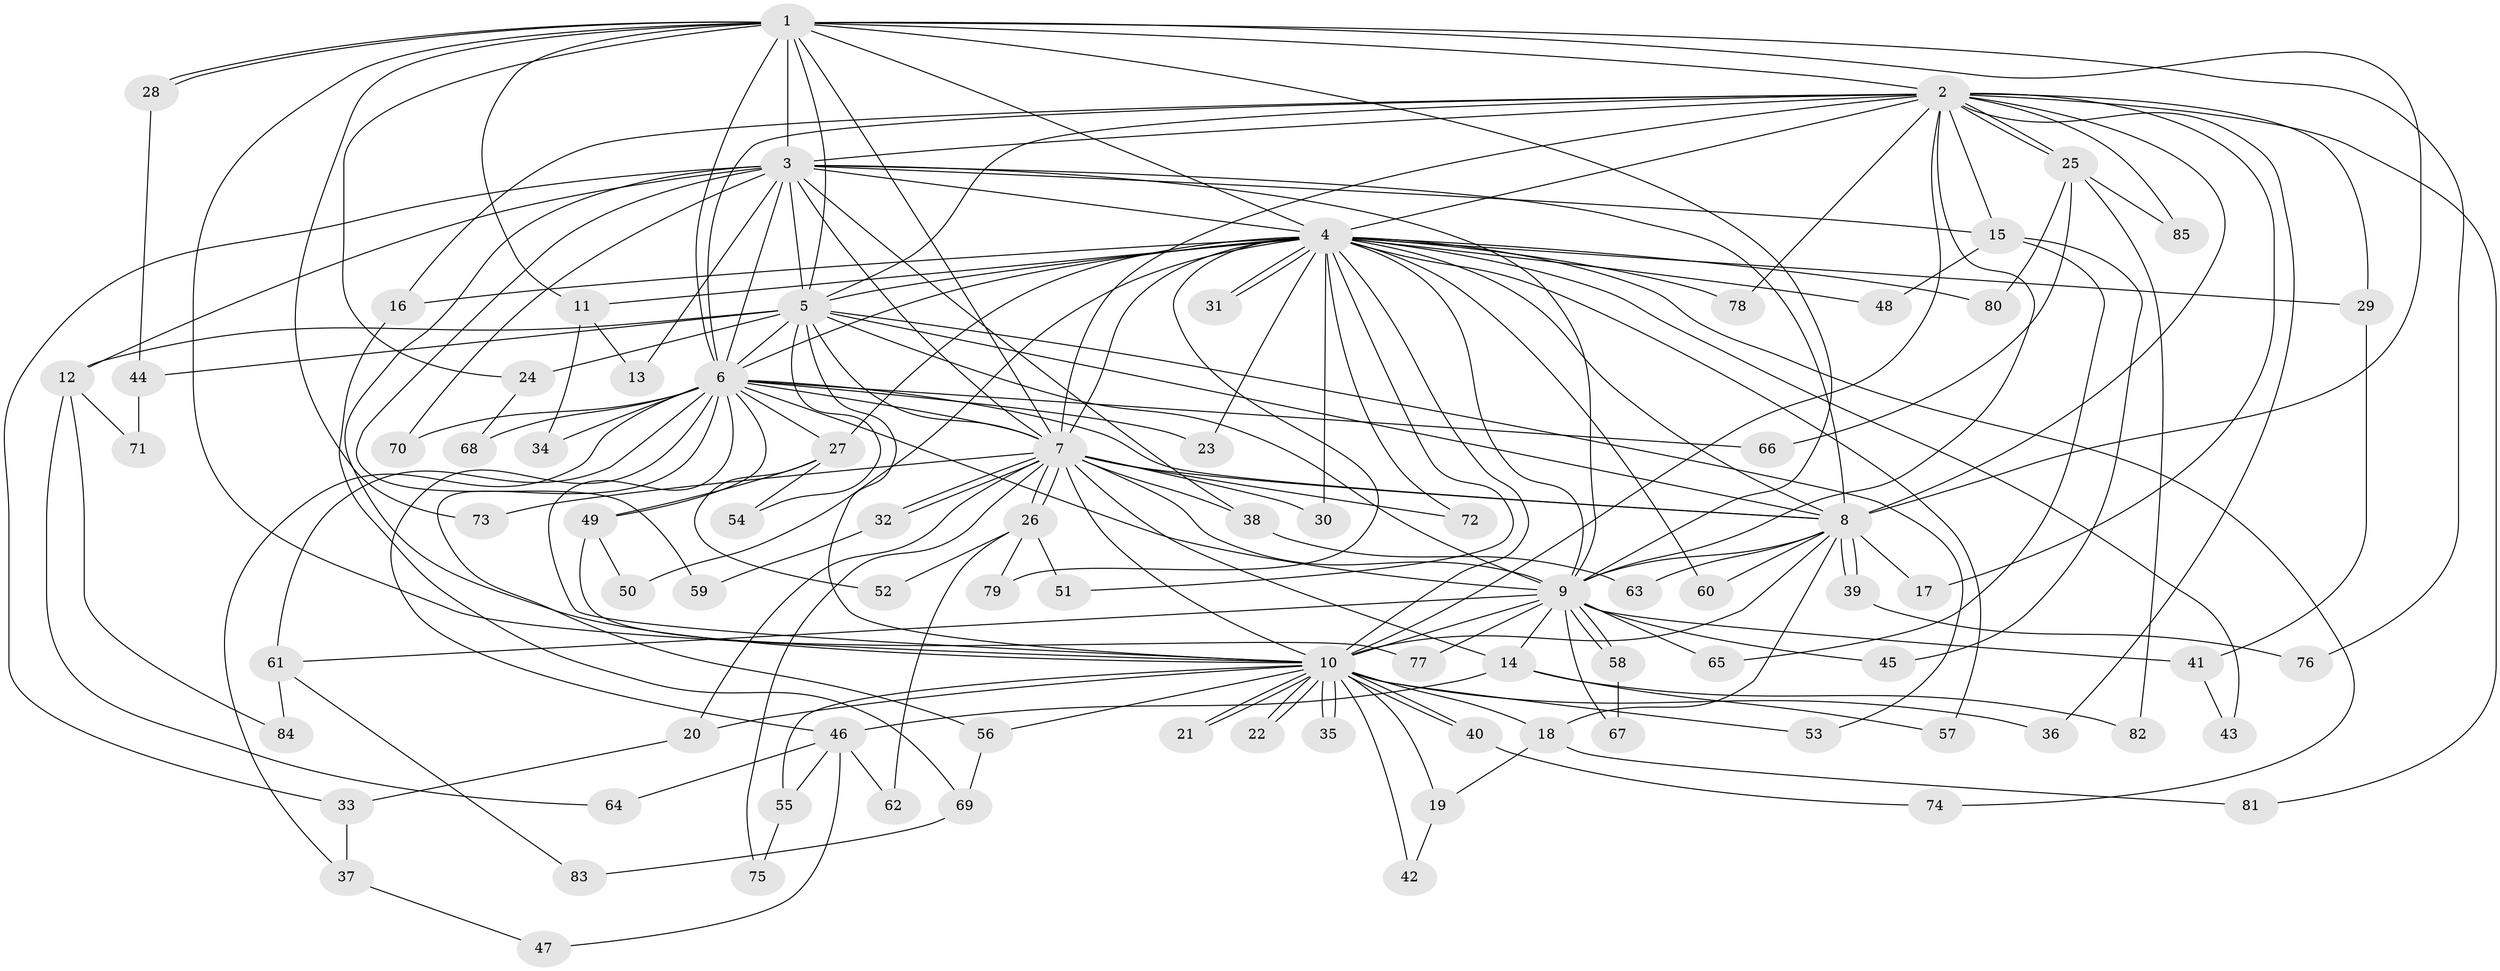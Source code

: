 // Generated by graph-tools (version 1.1) at 2025/45/03/09/25 04:45:22]
// undirected, 85 vertices, 195 edges
graph export_dot {
graph [start="1"]
  node [color=gray90,style=filled];
  1;
  2;
  3;
  4;
  5;
  6;
  7;
  8;
  9;
  10;
  11;
  12;
  13;
  14;
  15;
  16;
  17;
  18;
  19;
  20;
  21;
  22;
  23;
  24;
  25;
  26;
  27;
  28;
  29;
  30;
  31;
  32;
  33;
  34;
  35;
  36;
  37;
  38;
  39;
  40;
  41;
  42;
  43;
  44;
  45;
  46;
  47;
  48;
  49;
  50;
  51;
  52;
  53;
  54;
  55;
  56;
  57;
  58;
  59;
  60;
  61;
  62;
  63;
  64;
  65;
  66;
  67;
  68;
  69;
  70;
  71;
  72;
  73;
  74;
  75;
  76;
  77;
  78;
  79;
  80;
  81;
  82;
  83;
  84;
  85;
  1 -- 2;
  1 -- 3;
  1 -- 4;
  1 -- 5;
  1 -- 6;
  1 -- 7;
  1 -- 8;
  1 -- 9;
  1 -- 10;
  1 -- 11;
  1 -- 24;
  1 -- 28;
  1 -- 28;
  1 -- 73;
  1 -- 76;
  2 -- 3;
  2 -- 4;
  2 -- 5;
  2 -- 6;
  2 -- 7;
  2 -- 8;
  2 -- 9;
  2 -- 10;
  2 -- 15;
  2 -- 16;
  2 -- 17;
  2 -- 25;
  2 -- 25;
  2 -- 29;
  2 -- 36;
  2 -- 78;
  2 -- 81;
  2 -- 85;
  3 -- 4;
  3 -- 5;
  3 -- 6;
  3 -- 7;
  3 -- 8;
  3 -- 9;
  3 -- 10;
  3 -- 12;
  3 -- 13;
  3 -- 15;
  3 -- 33;
  3 -- 38;
  3 -- 59;
  3 -- 70;
  4 -- 5;
  4 -- 6;
  4 -- 7;
  4 -- 8;
  4 -- 9;
  4 -- 10;
  4 -- 11;
  4 -- 16;
  4 -- 23;
  4 -- 27;
  4 -- 29;
  4 -- 30;
  4 -- 31;
  4 -- 31;
  4 -- 43;
  4 -- 48;
  4 -- 50;
  4 -- 51;
  4 -- 57;
  4 -- 60;
  4 -- 72;
  4 -- 74;
  4 -- 78;
  4 -- 79;
  4 -- 80;
  5 -- 6;
  5 -- 7;
  5 -- 8;
  5 -- 9;
  5 -- 10;
  5 -- 12;
  5 -- 24;
  5 -- 44;
  5 -- 53;
  5 -- 54;
  6 -- 7;
  6 -- 8;
  6 -- 9;
  6 -- 10;
  6 -- 23;
  6 -- 27;
  6 -- 34;
  6 -- 37;
  6 -- 46;
  6 -- 49;
  6 -- 56;
  6 -- 61;
  6 -- 66;
  6 -- 68;
  6 -- 70;
  7 -- 8;
  7 -- 9;
  7 -- 10;
  7 -- 14;
  7 -- 20;
  7 -- 26;
  7 -- 26;
  7 -- 30;
  7 -- 32;
  7 -- 32;
  7 -- 38;
  7 -- 72;
  7 -- 73;
  7 -- 75;
  8 -- 9;
  8 -- 10;
  8 -- 17;
  8 -- 18;
  8 -- 39;
  8 -- 39;
  8 -- 60;
  8 -- 63;
  9 -- 10;
  9 -- 14;
  9 -- 41;
  9 -- 45;
  9 -- 58;
  9 -- 58;
  9 -- 61;
  9 -- 65;
  9 -- 67;
  9 -- 77;
  10 -- 18;
  10 -- 19;
  10 -- 20;
  10 -- 21;
  10 -- 21;
  10 -- 22;
  10 -- 22;
  10 -- 35;
  10 -- 35;
  10 -- 36;
  10 -- 40;
  10 -- 40;
  10 -- 42;
  10 -- 53;
  10 -- 55;
  10 -- 56;
  11 -- 13;
  11 -- 34;
  12 -- 64;
  12 -- 71;
  12 -- 84;
  14 -- 46;
  14 -- 57;
  14 -- 82;
  15 -- 45;
  15 -- 48;
  15 -- 65;
  16 -- 69;
  18 -- 19;
  18 -- 81;
  19 -- 42;
  20 -- 33;
  24 -- 68;
  25 -- 66;
  25 -- 80;
  25 -- 82;
  25 -- 85;
  26 -- 51;
  26 -- 52;
  26 -- 62;
  26 -- 79;
  27 -- 49;
  27 -- 52;
  27 -- 54;
  28 -- 44;
  29 -- 41;
  32 -- 59;
  33 -- 37;
  37 -- 47;
  38 -- 63;
  39 -- 76;
  40 -- 74;
  41 -- 43;
  44 -- 71;
  46 -- 47;
  46 -- 55;
  46 -- 62;
  46 -- 64;
  49 -- 50;
  49 -- 77;
  55 -- 75;
  56 -- 69;
  58 -- 67;
  61 -- 83;
  61 -- 84;
  69 -- 83;
}
